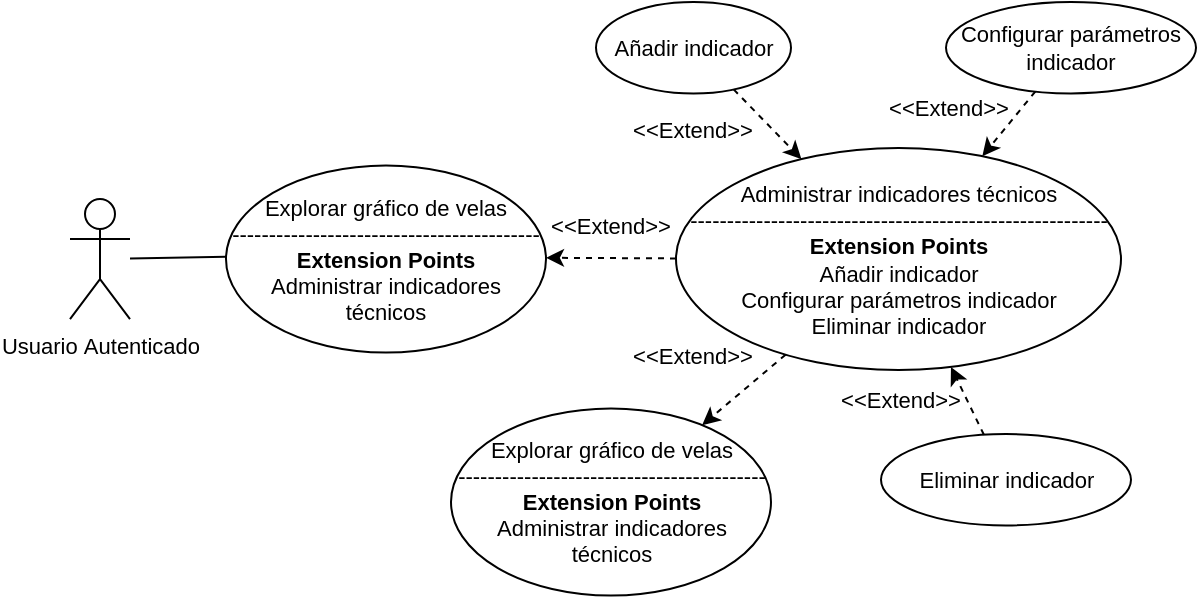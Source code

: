 <mxfile version="27.1.4">
  <diagram id="R2lEEEUBdFMjLlhIrx00" name="Page-1">
    <mxGraphModel dx="903" dy="3287" grid="1" gridSize="10" guides="1" tooltips="1" connect="1" arrows="1" fold="1" page="1" pageScale="1" pageWidth="600" pageHeight="350" math="0" shadow="0" extFonts="Permanent Marker^https://fonts.googleapis.com/css?family=Permanent+Marker">
      <root>
        <mxCell id="0" />
        <mxCell id="1" parent="0" />
        <mxCell id="257" value="Explorar gráfico de velas&lt;div&gt;&lt;div&gt;------------------------------------------&lt;/div&gt;&lt;div&gt;&lt;b&gt;Extension Points&lt;/b&gt;&lt;/div&gt;&lt;div&gt;&lt;span style=&quot;&quot;&gt;Administrar indicadores técnicos&lt;/span&gt;&lt;/div&gt;&lt;/div&gt;" style="ellipse;whiteSpace=wrap;html=1;fontSize=11;fontColor=#000000;" parent="1" vertex="1">
          <mxGeometry x="227.5" y="-2569.76" width="160" height="93.52" as="geometry" />
        </mxCell>
        <mxCell id="258" style="edgeStyle=none;html=1;dashed=1;fontSize=11;fontColor=#000000;" parent="1" source="260" target="257" edge="1">
          <mxGeometry relative="1" as="geometry">
            <mxPoint x="305" y="-2647.48" as="targetPoint" />
            <mxPoint x="335" y="-2669.48" as="sourcePoint" />
          </mxGeometry>
        </mxCell>
        <mxCell id="259" value="&amp;lt;&amp;lt;Extend&amp;gt;&amp;gt;" style="edgeLabel;html=1;align=center;verticalAlign=middle;resizable=0;points=[];fontSize=11;fontColor=#000000;" parent="258" vertex="1" connectable="0">
          <mxGeometry x="-0.238" y="1" relative="1" as="geometry">
            <mxPoint x="-32" y="-14" as="offset" />
          </mxGeometry>
        </mxCell>
        <mxCell id="260" value="Administrar indicadores técnicos&lt;div&gt;&lt;div style=&quot;&quot;&gt;---------------------------------------------------------&lt;/div&gt;&lt;div style=&quot;&quot;&gt;&lt;b&gt;Extension Points&lt;/b&gt;&lt;/div&gt;&lt;div style=&quot;&quot;&gt;&lt;span style=&quot;&quot;&gt;Añadir indicador&lt;/span&gt;&lt;/div&gt;&lt;/div&gt;&lt;div style=&quot;&quot;&gt;&lt;span style=&quot;&quot;&gt;Configurar parámetros indicador&lt;/span&gt;&lt;/div&gt;&lt;div style=&quot;&quot;&gt;&lt;span style=&quot;&quot;&gt;Eliminar indicador&lt;/span&gt;&lt;/div&gt;" style="ellipse;whiteSpace=wrap;html=1;fontSize=11;fontColor=#000000;" parent="1" vertex="1">
          <mxGeometry x="340" y="-2699.98" width="222.5" height="111" as="geometry" />
        </mxCell>
        <mxCell id="261" value="Añadir indicador" style="ellipse;whiteSpace=wrap;html=1;fontSize=11;fontColor=#000000;" parent="1" vertex="1">
          <mxGeometry x="300" y="-2773" width="97.5" height="45.72" as="geometry" />
        </mxCell>
        <mxCell id="262" value="Configurar parámetros indicador" style="ellipse;whiteSpace=wrap;html=1;fontSize=11;fontColor=#000000;" parent="1" vertex="1">
          <mxGeometry x="475" y="-2773" width="125" height="45.72" as="geometry" />
        </mxCell>
        <mxCell id="263" value="Eliminar indicador" style="ellipse;whiteSpace=wrap;html=1;fontSize=11;fontColor=#000000;" parent="1" vertex="1">
          <mxGeometry x="442.5" y="-2556.98" width="125" height="45.72" as="geometry" />
        </mxCell>
        <mxCell id="264" style="edgeStyle=none;html=1;dashed=1;fontSize=11;fontColor=#000000;" parent="1" source="261" target="260" edge="1">
          <mxGeometry relative="1" as="geometry">
            <mxPoint x="363" y="-2551.48" as="targetPoint" />
            <mxPoint x="405" y="-2586.48" as="sourcePoint" />
          </mxGeometry>
        </mxCell>
        <mxCell id="265" value="&amp;lt;&amp;lt;Extend&amp;gt;&amp;gt;" style="edgeLabel;html=1;align=center;verticalAlign=middle;resizable=0;points=[];fontSize=11;fontColor=#000000;" parent="264" vertex="1" connectable="0">
          <mxGeometry x="-0.238" y="1" relative="1" as="geometry">
            <mxPoint x="-35" y="7" as="offset" />
          </mxGeometry>
        </mxCell>
        <mxCell id="266" style="edgeStyle=none;html=1;dashed=1;fontSize=11;fontColor=#000000;" parent="1" source="262" target="260" edge="1">
          <mxGeometry relative="1" as="geometry">
            <mxPoint x="413" y="-2684.48" as="targetPoint" />
            <mxPoint x="379" y="-2719.48" as="sourcePoint" />
          </mxGeometry>
        </mxCell>
        <mxCell id="267" value="&amp;lt;&amp;lt;Extend&amp;gt;&amp;gt;" style="edgeLabel;html=1;align=center;verticalAlign=middle;resizable=0;points=[];fontSize=11;fontColor=#000000;" parent="266" vertex="1" connectable="0">
          <mxGeometry x="-0.238" y="1" relative="1" as="geometry">
            <mxPoint x="-35" y="-5" as="offset" />
          </mxGeometry>
        </mxCell>
        <mxCell id="268" style="edgeStyle=none;html=1;dashed=1;fontSize=11;fontColor=#000000;" parent="1" source="263" target="260" edge="1">
          <mxGeometry relative="1" as="geometry">
            <mxPoint x="503" y="-2685.48" as="targetPoint" />
            <mxPoint x="530" y="-2718.48" as="sourcePoint" />
          </mxGeometry>
        </mxCell>
        <mxCell id="269" value="&amp;lt;&amp;lt;Extend&amp;gt;&amp;gt;" style="edgeLabel;html=1;align=center;verticalAlign=middle;resizable=0;points=[];fontSize=11;fontColor=#000000;" parent="268" vertex="1" connectable="0">
          <mxGeometry x="-0.238" y="1" relative="1" as="geometry">
            <mxPoint x="-35" y="-5" as="offset" />
          </mxGeometry>
        </mxCell>
        <mxCell id="273" style="edgeStyle=none;html=1;endArrow=none;endFill=0;fontColor=#000000;" parent="1" source="270" target="272" edge="1">
          <mxGeometry relative="1" as="geometry" />
        </mxCell>
        <mxCell id="270" value="&lt;font&gt;Usuario&lt;span style=&quot;background-color: transparent;&quot;&gt;&amp;nbsp;Autenticado&lt;/span&gt;&lt;/font&gt;" style="shape=umlActor;verticalLabelPosition=bottom;verticalAlign=top;html=1;outlineConnect=0;fontSize=11;fontColor=#000000;" parent="1" vertex="1">
          <mxGeometry x="37.0" y="-2674.48" width="30" height="60" as="geometry" />
        </mxCell>
        <mxCell id="272" value="Explorar gráfico de velas&lt;div&gt;&lt;div&gt;------------------------------------------&lt;/div&gt;&lt;div&gt;&lt;b&gt;Extension Points&lt;/b&gt;&lt;/div&gt;&lt;div&gt;&lt;span style=&quot;&quot;&gt;Administrar indicadores técnicos&lt;/span&gt;&lt;/div&gt;&lt;/div&gt;" style="ellipse;whiteSpace=wrap;html=1;fontSize=11;fontColor=#000000;" parent="1" vertex="1">
          <mxGeometry x="115" y="-2691.24" width="160" height="93.52" as="geometry" />
        </mxCell>
        <mxCell id="274" style="edgeStyle=none;html=1;dashed=1;fontSize=11;fontColor=#000000;" parent="1" source="260" target="272" edge="1">
          <mxGeometry relative="1" as="geometry">
            <mxPoint x="363" y="-2551" as="targetPoint" />
            <mxPoint x="404" y="-2587" as="sourcePoint" />
          </mxGeometry>
        </mxCell>
        <mxCell id="275" value="&amp;lt;&amp;lt;Extend&amp;gt;&amp;gt;" style="edgeLabel;html=1;align=center;verticalAlign=middle;resizable=0;points=[];fontSize=11;fontColor=#000000;" parent="274" vertex="1" connectable="0">
          <mxGeometry x="-0.238" y="1" relative="1" as="geometry">
            <mxPoint x="-8" y="-17" as="offset" />
          </mxGeometry>
        </mxCell>
      </root>
    </mxGraphModel>
  </diagram>
</mxfile>
